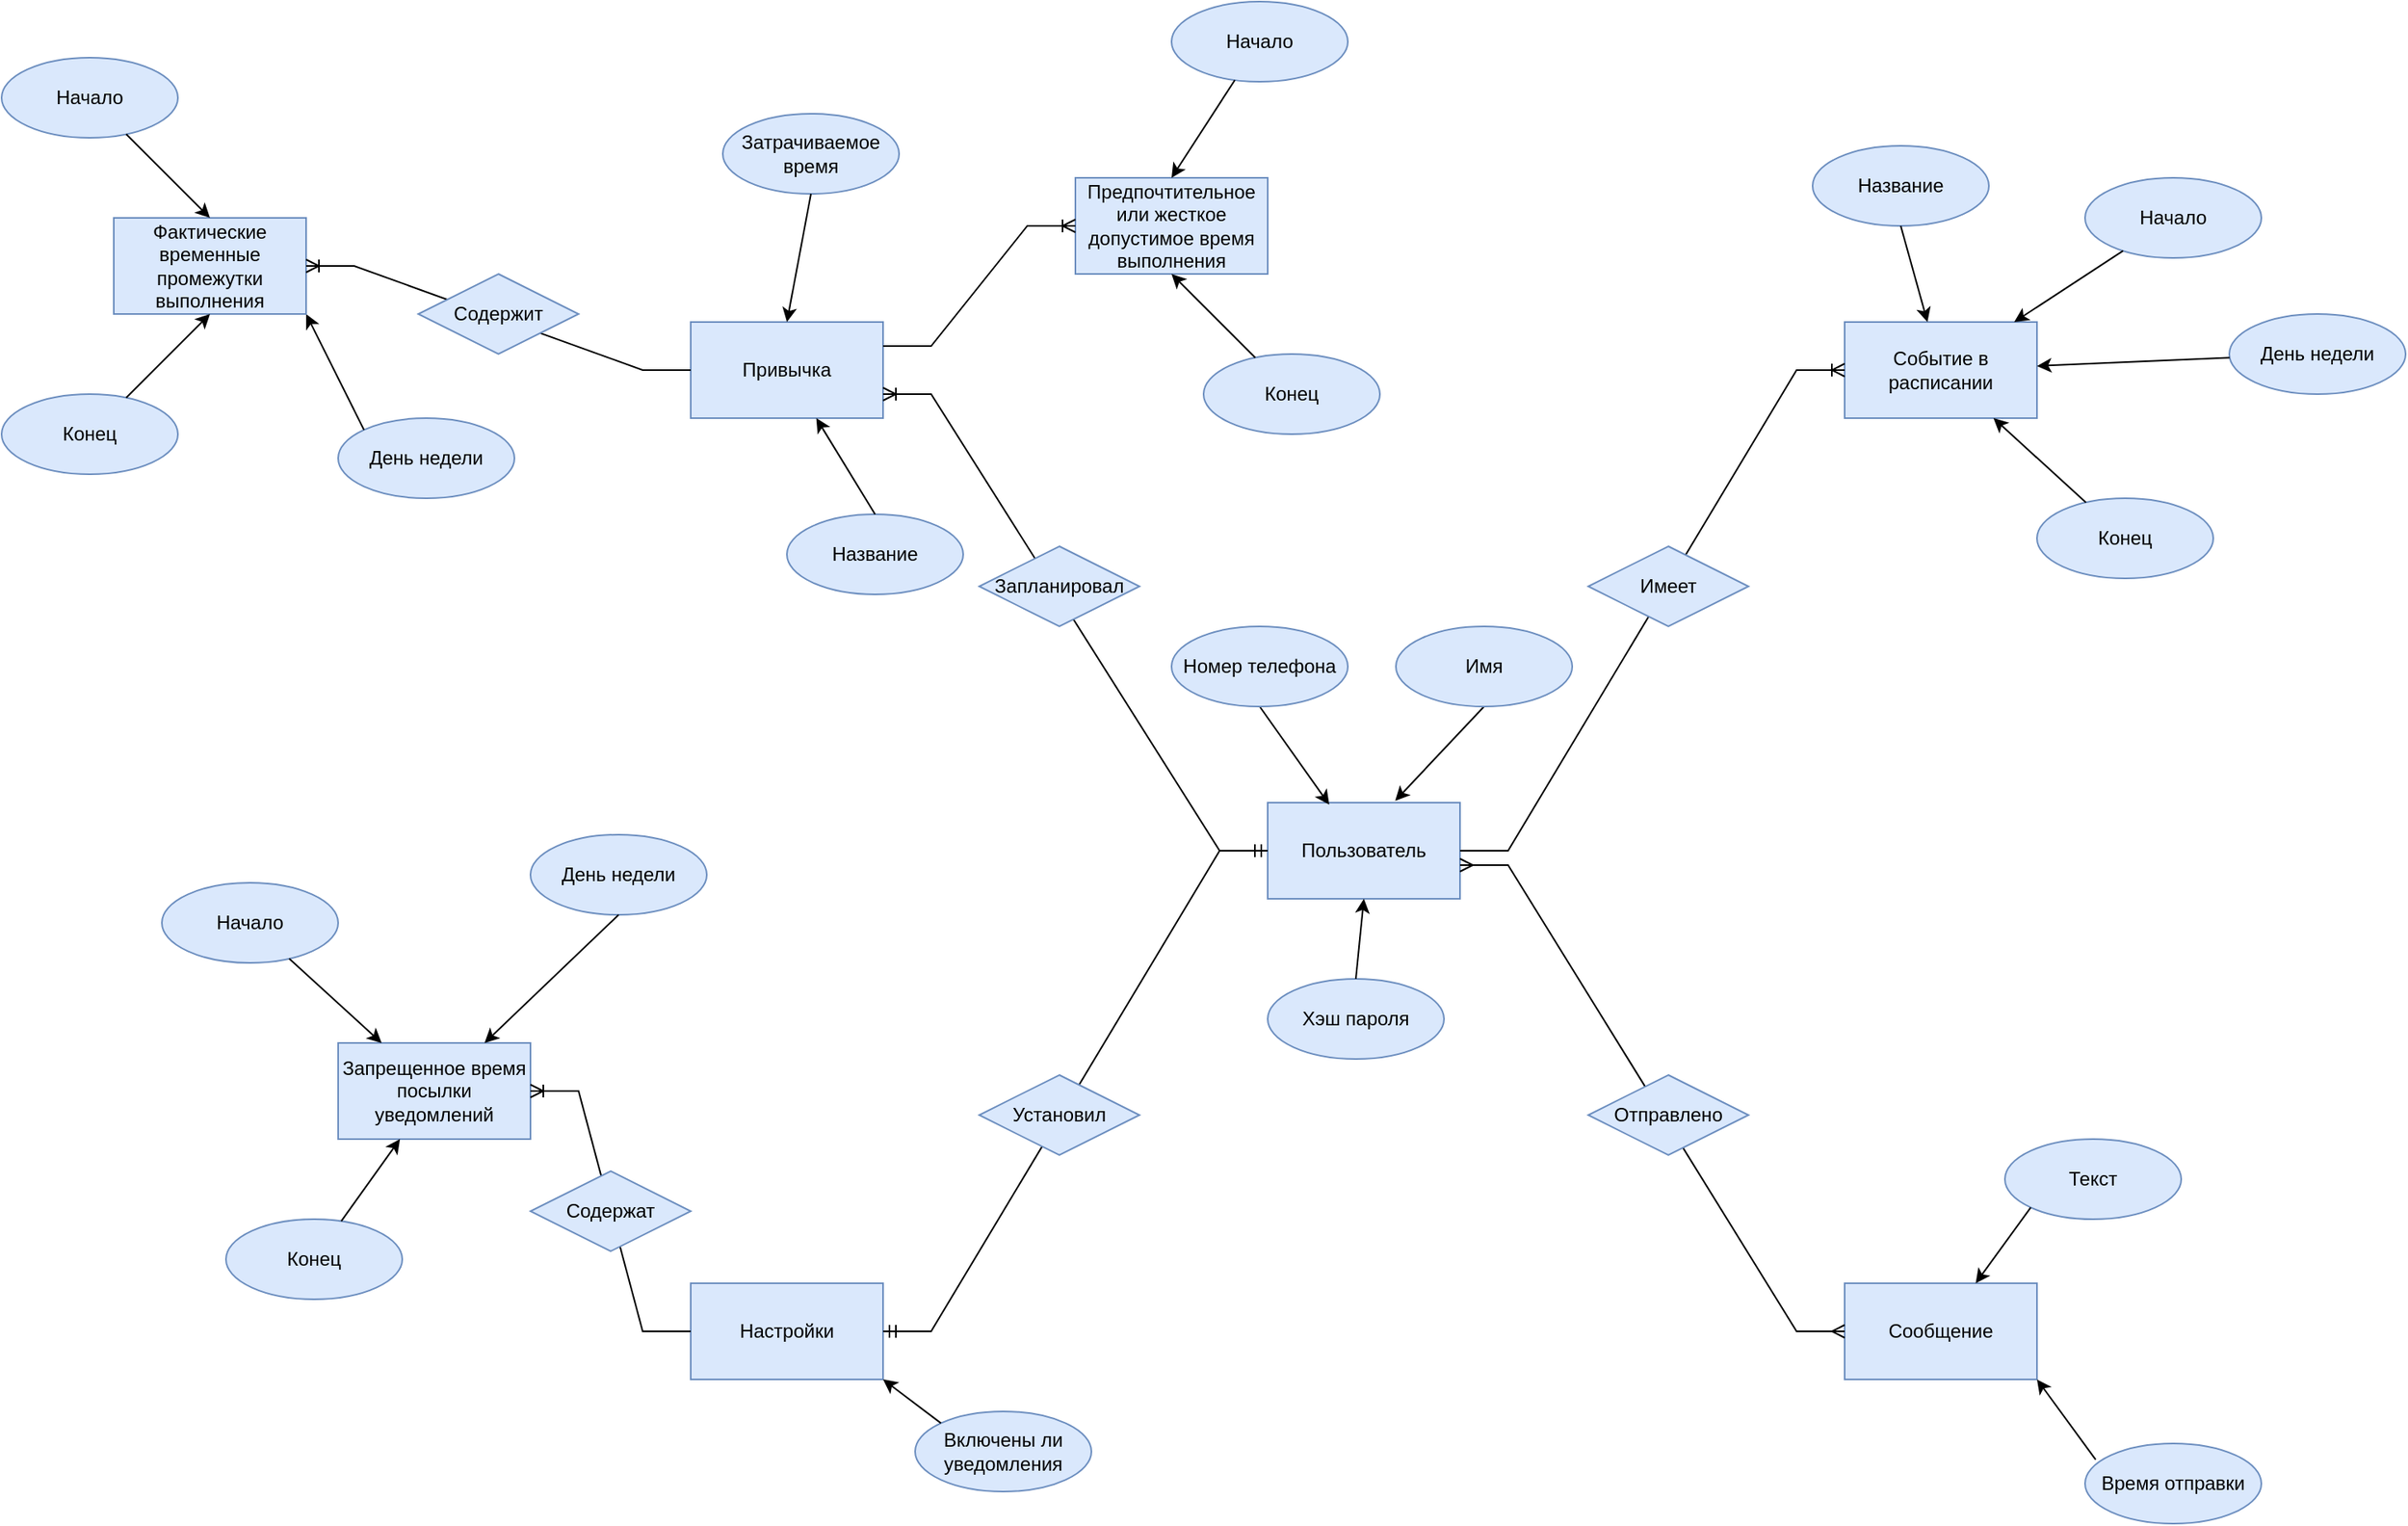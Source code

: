 <mxfile version="26.1.1">
  <diagram name="Страница — 1" id="_RMS8VTq_l6xFwVPi96l">
    <mxGraphModel dx="1768" dy="1813" grid="1" gridSize="10" guides="1" tooltips="1" connect="1" arrows="1" fold="1" page="1" pageScale="1" pageWidth="827" pageHeight="1169" math="0" shadow="0">
      <root>
        <mxCell id="0" />
        <mxCell id="1" parent="0" />
        <mxCell id="XTsITJuGgq2ORjFpMyS3-1" value="Пользователь" style="rounded=0;whiteSpace=wrap;html=1;fillColor=#dae8fc;strokeColor=#6c8ebf;" parent="1" vertex="1">
          <mxGeometry x="360" y="300" width="120" height="60" as="geometry" />
        </mxCell>
        <mxCell id="XTsITJuGgq2ORjFpMyS3-4" value="" style="endArrow=classic;html=1;rounded=0;exitX=0.5;exitY=1;exitDx=0;exitDy=0;entryX=0.32;entryY=0.021;entryDx=0;entryDy=0;entryPerimeter=0;" parent="1" source="XTsITJuGgq2ORjFpMyS3-11" target="XTsITJuGgq2ORjFpMyS3-1" edge="1">
          <mxGeometry width="50" height="50" relative="1" as="geometry">
            <mxPoint x="319.749" y="274.142" as="sourcePoint" />
            <mxPoint x="410" y="300" as="targetPoint" />
          </mxGeometry>
        </mxCell>
        <mxCell id="XTsITJuGgq2ORjFpMyS3-7" value="" style="endArrow=classic;html=1;rounded=0;exitX=0.5;exitY=1;exitDx=0;exitDy=0;entryX=0.663;entryY=-0.019;entryDx=0;entryDy=0;entryPerimeter=0;" parent="1" source="XTsITJuGgq2ORjFpMyS3-9" target="XTsITJuGgq2ORjFpMyS3-1" edge="1">
          <mxGeometry width="50" height="50" relative="1" as="geometry">
            <mxPoint x="395" y="240" as="sourcePoint" />
            <mxPoint x="440" y="310" as="targetPoint" />
          </mxGeometry>
        </mxCell>
        <mxCell id="XTsITJuGgq2ORjFpMyS3-8" value="Событие в расписании" style="rounded=0;whiteSpace=wrap;html=1;fillColor=#dae8fc;strokeColor=#6c8ebf;" parent="1" vertex="1">
          <mxGeometry x="720" width="120" height="60" as="geometry" />
        </mxCell>
        <mxCell id="XTsITJuGgq2ORjFpMyS3-9" value="Имя" style="ellipse;whiteSpace=wrap;html=1;align=center;fillColor=#dae8fc;strokeColor=#6c8ebf;" parent="1" vertex="1">
          <mxGeometry x="440" y="190" width="110" height="50" as="geometry" />
        </mxCell>
        <mxCell id="XTsITJuGgq2ORjFpMyS3-11" value="Номер телефона" style="ellipse;whiteSpace=wrap;html=1;align=center;fillColor=#dae8fc;strokeColor=#6c8ebf;" parent="1" vertex="1">
          <mxGeometry x="300" y="190" width="110" height="50" as="geometry" />
        </mxCell>
        <mxCell id="XTsITJuGgq2ORjFpMyS3-13" value="" style="edgeStyle=entityRelationEdgeStyle;fontSize=12;html=1;endArrow=ERoneToMany;rounded=0;entryX=0;entryY=0.5;entryDx=0;entryDy=0;exitX=1;exitY=0.5;exitDx=0;exitDy=0;" parent="1" source="XTsITJuGgq2ORjFpMyS3-1" target="XTsITJuGgq2ORjFpMyS3-8" edge="1">
          <mxGeometry width="100" height="100" relative="1" as="geometry">
            <mxPoint x="360" y="380" as="sourcePoint" />
            <mxPoint x="460" y="280" as="targetPoint" />
          </mxGeometry>
        </mxCell>
        <mxCell id="XTsITJuGgq2ORjFpMyS3-12" value="Имеет" style="shape=rhombus;perimeter=rhombusPerimeter;whiteSpace=wrap;html=1;align=center;fillColor=#dae8fc;strokeColor=#6c8ebf;" parent="1" vertex="1">
          <mxGeometry x="560" y="140" width="100" height="50" as="geometry" />
        </mxCell>
        <mxCell id="XTsITJuGgq2ORjFpMyS3-14" value="Сообщение" style="whiteSpace=wrap;html=1;align=center;fillColor=#dae8fc;strokeColor=#6c8ebf;" parent="1" vertex="1">
          <mxGeometry x="720" y="600" width="120" height="60" as="geometry" />
        </mxCell>
        <mxCell id="XTsITJuGgq2ORjFpMyS3-19" value="Настройки" style="whiteSpace=wrap;html=1;align=center;fillColor=#dae8fc;strokeColor=#6c8ebf;" parent="1" vertex="1">
          <mxGeometry y="600" width="120" height="60" as="geometry" />
        </mxCell>
        <mxCell id="XTsITJuGgq2ORjFpMyS3-22" value="" style="edgeStyle=entityRelationEdgeStyle;fontSize=12;html=1;endArrow=ERmandOne;startArrow=ERmandOne;rounded=0;exitX=1;exitY=0.5;exitDx=0;exitDy=0;entryX=0;entryY=0.5;entryDx=0;entryDy=0;" parent="1" source="XTsITJuGgq2ORjFpMyS3-19" target="XTsITJuGgq2ORjFpMyS3-1" edge="1">
          <mxGeometry width="100" height="100" relative="1" as="geometry">
            <mxPoint x="380" y="450" as="sourcePoint" />
            <mxPoint x="480" y="350" as="targetPoint" />
            <Array as="points">
              <mxPoint x="200" y="480" />
            </Array>
          </mxGeometry>
        </mxCell>
        <mxCell id="XTsITJuGgq2ORjFpMyS3-20" value="Установил" style="shape=rhombus;perimeter=rhombusPerimeter;whiteSpace=wrap;html=1;align=center;fillColor=#dae8fc;strokeColor=#6c8ebf;" parent="1" vertex="1">
          <mxGeometry x="180" y="470" width="100" height="50" as="geometry" />
        </mxCell>
        <mxCell id="XTsITJuGgq2ORjFpMyS3-23" value="Привычка" style="rounded=0;whiteSpace=wrap;html=1;fillColor=#dae8fc;strokeColor=#6c8ebf;" parent="1" vertex="1">
          <mxGeometry width="120" height="60" as="geometry" />
        </mxCell>
        <mxCell id="XTsITJuGgq2ORjFpMyS3-24" value="" style="edgeStyle=entityRelationEdgeStyle;fontSize=12;html=1;endArrow=ERoneToMany;rounded=0;exitX=0;exitY=0.5;exitDx=0;exitDy=0;entryX=1;entryY=0.75;entryDx=0;entryDy=0;" parent="1" source="XTsITJuGgq2ORjFpMyS3-1" target="XTsITJuGgq2ORjFpMyS3-23" edge="1">
          <mxGeometry width="100" height="100" relative="1" as="geometry">
            <mxPoint x="200" y="380" as="sourcePoint" />
            <mxPoint x="410" y="270" as="targetPoint" />
          </mxGeometry>
        </mxCell>
        <mxCell id="XTsITJuGgq2ORjFpMyS3-27" value="Хэш пароля" style="ellipse;whiteSpace=wrap;html=1;align=center;fillColor=#dae8fc;strokeColor=#6c8ebf;" parent="1" vertex="1">
          <mxGeometry x="360" y="410" width="110" height="50" as="geometry" />
        </mxCell>
        <mxCell id="XTsITJuGgq2ORjFpMyS3-28" value="Включены ли уведомления" style="ellipse;whiteSpace=wrap;html=1;align=center;fillColor=#dae8fc;strokeColor=#6c8ebf;" parent="1" vertex="1">
          <mxGeometry x="140" y="680" width="110" height="50" as="geometry" />
        </mxCell>
        <mxCell id="XTsITJuGgq2ORjFpMyS3-30" value="" style="endArrow=classic;html=1;rounded=0;exitX=0.5;exitY=0;exitDx=0;exitDy=0;entryX=0.5;entryY=1;entryDx=0;entryDy=0;" parent="1" source="XTsITJuGgq2ORjFpMyS3-27" target="XTsITJuGgq2ORjFpMyS3-1" edge="1">
          <mxGeometry width="50" height="50" relative="1" as="geometry">
            <mxPoint x="400" y="370" as="sourcePoint" />
            <mxPoint x="450" y="320" as="targetPoint" />
          </mxGeometry>
        </mxCell>
        <mxCell id="XTsITJuGgq2ORjFpMyS3-31" value="Запланировал" style="shape=rhombus;perimeter=rhombusPerimeter;whiteSpace=wrap;html=1;align=center;fillColor=#dae8fc;strokeColor=#6c8ebf;" parent="1" vertex="1">
          <mxGeometry x="180" y="140" width="100" height="50" as="geometry" />
        </mxCell>
        <mxCell id="XTsITJuGgq2ORjFpMyS3-34" value="Название" style="ellipse;whiteSpace=wrap;html=1;align=center;fillColor=#dae8fc;strokeColor=#6c8ebf;" parent="1" vertex="1">
          <mxGeometry x="60" y="120" width="110" height="50" as="geometry" />
        </mxCell>
        <mxCell id="XTsITJuGgq2ORjFpMyS3-35" value="День недели" style="ellipse;whiteSpace=wrap;html=1;align=center;fillColor=#dae8fc;strokeColor=#6c8ebf;" parent="1" vertex="1">
          <mxGeometry x="-220" y="60" width="110" height="50" as="geometry" />
        </mxCell>
        <mxCell id="XTsITJuGgq2ORjFpMyS3-38" value="Затрачиваемое время" style="ellipse;whiteSpace=wrap;html=1;align=center;fillColor=#dae8fc;strokeColor=#6c8ebf;" parent="1" vertex="1">
          <mxGeometry x="20" y="-130" width="110" height="50" as="geometry" />
        </mxCell>
        <mxCell id="XTsITJuGgq2ORjFpMyS3-40" value="" style="endArrow=classic;html=1;rounded=0;exitX=0.5;exitY=1;exitDx=0;exitDy=0;entryX=0.5;entryY=0;entryDx=0;entryDy=0;" parent="1" source="XTsITJuGgq2ORjFpMyS3-38" target="XTsITJuGgq2ORjFpMyS3-23" edge="1">
          <mxGeometry width="50" height="50" relative="1" as="geometry">
            <mxPoint x="290" y="180" as="sourcePoint" />
            <mxPoint x="340" y="130" as="targetPoint" />
          </mxGeometry>
        </mxCell>
        <mxCell id="XTsITJuGgq2ORjFpMyS3-43" value="" style="endArrow=classic;html=1;rounded=0;exitX=0;exitY=0;exitDx=0;exitDy=0;entryX=1;entryY=1;entryDx=0;entryDy=0;" parent="1" source="XTsITJuGgq2ORjFpMyS3-35" target="XTsITJuGgq2ORjFpMyS3-61" edge="1">
          <mxGeometry width="50" height="50" relative="1" as="geometry">
            <mxPoint x="290" y="180" as="sourcePoint" />
            <mxPoint x="340" y="130" as="targetPoint" />
          </mxGeometry>
        </mxCell>
        <mxCell id="XTsITJuGgq2ORjFpMyS3-44" value="" style="endArrow=classic;html=1;rounded=0;exitX=0.5;exitY=0;exitDx=0;exitDy=0;" parent="1" source="XTsITJuGgq2ORjFpMyS3-34" target="XTsITJuGgq2ORjFpMyS3-23" edge="1">
          <mxGeometry width="50" height="50" relative="1" as="geometry">
            <mxPoint x="290" y="180" as="sourcePoint" />
            <mxPoint x="340" y="130" as="targetPoint" />
          </mxGeometry>
        </mxCell>
        <mxCell id="XTsITJuGgq2ORjFpMyS3-45" value="" style="endArrow=classic;html=1;rounded=0;exitX=0;exitY=0;exitDx=0;exitDy=0;entryX=1;entryY=1;entryDx=0;entryDy=0;" parent="1" source="XTsITJuGgq2ORjFpMyS3-28" target="XTsITJuGgq2ORjFpMyS3-19" edge="1">
          <mxGeometry width="50" height="50" relative="1" as="geometry">
            <mxPoint x="320" y="570" as="sourcePoint" />
            <mxPoint x="370" y="520" as="targetPoint" />
          </mxGeometry>
        </mxCell>
        <mxCell id="XTsITJuGgq2ORjFpMyS3-49" value="Название" style="ellipse;whiteSpace=wrap;html=1;align=center;fillColor=#dae8fc;strokeColor=#6c8ebf;" parent="1" vertex="1">
          <mxGeometry x="700" y="-110" width="110" height="50" as="geometry" />
        </mxCell>
        <mxCell id="XTsITJuGgq2ORjFpMyS3-50" value="День недели" style="ellipse;whiteSpace=wrap;html=1;align=center;fillColor=#dae8fc;strokeColor=#6c8ebf;" parent="1" vertex="1">
          <mxGeometry x="960" y="-5" width="110" height="50" as="geometry" />
        </mxCell>
        <mxCell id="XTsITJuGgq2ORjFpMyS3-52" value="" style="endArrow=classic;html=1;rounded=0;exitX=0.5;exitY=1;exitDx=0;exitDy=0;" parent="1" source="XTsITJuGgq2ORjFpMyS3-49" target="XTsITJuGgq2ORjFpMyS3-8" edge="1">
          <mxGeometry width="50" height="50" relative="1" as="geometry">
            <mxPoint x="1000" y="170" as="sourcePoint" />
            <mxPoint x="748" y="50" as="targetPoint" />
          </mxGeometry>
        </mxCell>
        <mxCell id="XTsITJuGgq2ORjFpMyS3-57" value="Текст" style="ellipse;whiteSpace=wrap;html=1;align=center;fillColor=#dae8fc;strokeColor=#6c8ebf;" parent="1" vertex="1">
          <mxGeometry x="820" y="510" width="110" height="50" as="geometry" />
        </mxCell>
        <mxCell id="XTsITJuGgq2ORjFpMyS3-58" value="" style="endArrow=classic;html=1;rounded=0;exitX=0;exitY=1;exitDx=0;exitDy=0;" parent="1" source="XTsITJuGgq2ORjFpMyS3-57" target="XTsITJuGgq2ORjFpMyS3-14" edge="1">
          <mxGeometry width="50" height="50" relative="1" as="geometry">
            <mxPoint x="670" y="560" as="sourcePoint" />
            <mxPoint x="720" y="510" as="targetPoint" />
          </mxGeometry>
        </mxCell>
        <mxCell id="XTsITJuGgq2ORjFpMyS3-59" value="Время отправки" style="ellipse;whiteSpace=wrap;html=1;align=center;fillColor=#dae8fc;strokeColor=#6c8ebf;" parent="1" vertex="1">
          <mxGeometry x="870" y="700" width="110" height="50" as="geometry" />
        </mxCell>
        <mxCell id="XTsITJuGgq2ORjFpMyS3-60" value="" style="endArrow=classic;html=1;rounded=0;exitX=0.06;exitY=0.201;exitDx=0;exitDy=0;exitPerimeter=0;entryX=1;entryY=1;entryDx=0;entryDy=0;" parent="1" source="XTsITJuGgq2ORjFpMyS3-59" target="XTsITJuGgq2ORjFpMyS3-14" edge="1">
          <mxGeometry width="50" height="50" relative="1" as="geometry">
            <mxPoint x="670" y="560" as="sourcePoint" />
            <mxPoint x="720" y="510" as="targetPoint" />
          </mxGeometry>
        </mxCell>
        <mxCell id="XTsITJuGgq2ORjFpMyS3-61" value="Фактические временные промежутки выполнения" style="rounded=0;whiteSpace=wrap;html=1;fillColor=#dae8fc;strokeColor=#6c8ebf;" parent="1" vertex="1">
          <mxGeometry x="-360" y="-65" width="120" height="60" as="geometry" />
        </mxCell>
        <mxCell id="XTsITJuGgq2ORjFpMyS3-64" value="" style="edgeStyle=entityRelationEdgeStyle;fontSize=12;html=1;endArrow=ERoneToMany;rounded=0;exitX=0;exitY=0.5;exitDx=0;exitDy=0;" parent="1" source="XTsITJuGgq2ORjFpMyS3-23" target="XTsITJuGgq2ORjFpMyS3-61" edge="1">
          <mxGeometry width="100" height="100" relative="1" as="geometry">
            <mxPoint x="90" y="240" as="sourcePoint" />
            <mxPoint x="-10" y="340" as="targetPoint" />
            <Array as="points">
              <mxPoint x="-20" y="30" />
            </Array>
          </mxGeometry>
        </mxCell>
        <mxCell id="XTsITJuGgq2ORjFpMyS3-65" value="Начало" style="ellipse;whiteSpace=wrap;html=1;align=center;fillColor=#dae8fc;strokeColor=#6c8ebf;" parent="1" vertex="1">
          <mxGeometry x="-430" y="-165" width="110" height="50" as="geometry" />
        </mxCell>
        <mxCell id="XTsITJuGgq2ORjFpMyS3-66" value="" style="endArrow=classic;html=1;rounded=0;entryX=0.5;entryY=0;entryDx=0;entryDy=0;" parent="1" source="XTsITJuGgq2ORjFpMyS3-65" target="XTsITJuGgq2ORjFpMyS3-61" edge="1">
          <mxGeometry width="50" height="50" relative="1" as="geometry">
            <mxPoint x="-90" y="-55" as="sourcePoint" />
            <mxPoint x="-40" y="-105" as="targetPoint" />
          </mxGeometry>
        </mxCell>
        <mxCell id="XTsITJuGgq2ORjFpMyS3-67" value="Конец" style="ellipse;whiteSpace=wrap;html=1;align=center;fillColor=#dae8fc;strokeColor=#6c8ebf;" parent="1" vertex="1">
          <mxGeometry x="-430" y="45" width="110" height="50" as="geometry" />
        </mxCell>
        <mxCell id="XTsITJuGgq2ORjFpMyS3-68" value="" style="endArrow=classic;html=1;rounded=0;entryX=0.5;entryY=1;entryDx=0;entryDy=0;" parent="1" source="XTsITJuGgq2ORjFpMyS3-67" target="XTsITJuGgq2ORjFpMyS3-61" edge="1">
          <mxGeometry width="50" height="50" relative="1" as="geometry">
            <mxPoint x="-326" y="45" as="sourcePoint" />
            <mxPoint x="-274" y="97" as="targetPoint" />
          </mxGeometry>
        </mxCell>
        <mxCell id="mqxe7t2kT96MH7PXwpXo-1" value="Запрещенное время посылки уведомлений" style="rounded=0;whiteSpace=wrap;html=1;fillColor=#dae8fc;strokeColor=#6c8ebf;" parent="1" vertex="1">
          <mxGeometry x="-220" y="450" width="120" height="60" as="geometry" />
        </mxCell>
        <mxCell id="mqxe7t2kT96MH7PXwpXo-2" value="Начало" style="ellipse;whiteSpace=wrap;html=1;align=center;fillColor=#dae8fc;strokeColor=#6c8ebf;" parent="1" vertex="1">
          <mxGeometry x="-330" y="350" width="110" height="50" as="geometry" />
        </mxCell>
        <mxCell id="mqxe7t2kT96MH7PXwpXo-3" value="" style="endArrow=classic;html=1;rounded=0;" parent="1" source="mqxe7t2kT96MH7PXwpXo-2" target="mqxe7t2kT96MH7PXwpXo-1" edge="1">
          <mxGeometry width="50" height="50" relative="1" as="geometry">
            <mxPoint x="50" y="460" as="sourcePoint" />
            <mxPoint x="100" y="410" as="targetPoint" />
          </mxGeometry>
        </mxCell>
        <mxCell id="mqxe7t2kT96MH7PXwpXo-4" value="Конец" style="ellipse;whiteSpace=wrap;html=1;align=center;fillColor=#dae8fc;strokeColor=#6c8ebf;" parent="1" vertex="1">
          <mxGeometry x="-290" y="560" width="110" height="50" as="geometry" />
        </mxCell>
        <mxCell id="mqxe7t2kT96MH7PXwpXo-5" value="" style="endArrow=classic;html=1;rounded=0;" parent="1" source="mqxe7t2kT96MH7PXwpXo-4" target="mqxe7t2kT96MH7PXwpXo-1" edge="1">
          <mxGeometry width="50" height="50" relative="1" as="geometry">
            <mxPoint x="-186" y="560" as="sourcePoint" />
            <mxPoint x="-134" y="612" as="targetPoint" />
          </mxGeometry>
        </mxCell>
        <mxCell id="mqxe7t2kT96MH7PXwpXo-7" value="" style="edgeStyle=entityRelationEdgeStyle;fontSize=12;html=1;endArrow=ERoneToMany;rounded=0;entryX=1;entryY=0.5;entryDx=0;entryDy=0;exitX=0;exitY=0.5;exitDx=0;exitDy=0;" parent="1" source="XTsITJuGgq2ORjFpMyS3-19" target="mqxe7t2kT96MH7PXwpXo-1" edge="1">
          <mxGeometry width="100" height="100" relative="1" as="geometry">
            <mxPoint x="-50" y="610" as="sourcePoint" />
            <mxPoint x="-80" y="520" as="targetPoint" />
          </mxGeometry>
        </mxCell>
        <mxCell id="mqxe7t2kT96MH7PXwpXo-9" value="Начало" style="ellipse;whiteSpace=wrap;html=1;align=center;fillColor=#dae8fc;strokeColor=#6c8ebf;" parent="1" vertex="1">
          <mxGeometry x="870" y="-90" width="110" height="50" as="geometry" />
        </mxCell>
        <mxCell id="mqxe7t2kT96MH7PXwpXo-10" value="" style="endArrow=classic;html=1;rounded=0;" parent="1" source="mqxe7t2kT96MH7PXwpXo-9" target="XTsITJuGgq2ORjFpMyS3-8" edge="1">
          <mxGeometry width="50" height="50" relative="1" as="geometry">
            <mxPoint x="1300" y="140" as="sourcePoint" />
            <mxPoint x="1350" y="90" as="targetPoint" />
          </mxGeometry>
        </mxCell>
        <mxCell id="mqxe7t2kT96MH7PXwpXo-11" value="Конец" style="ellipse;whiteSpace=wrap;html=1;align=center;fillColor=#dae8fc;strokeColor=#6c8ebf;" parent="1" vertex="1">
          <mxGeometry x="840" y="110" width="110" height="50" as="geometry" />
        </mxCell>
        <mxCell id="mqxe7t2kT96MH7PXwpXo-12" value="" style="endArrow=classic;html=1;rounded=0;" parent="1" source="mqxe7t2kT96MH7PXwpXo-11" target="XTsITJuGgq2ORjFpMyS3-8" edge="1">
          <mxGeometry width="50" height="50" relative="1" as="geometry">
            <mxPoint x="1064" y="240" as="sourcePoint" />
            <mxPoint x="1116" y="292" as="targetPoint" />
          </mxGeometry>
        </mxCell>
        <mxCell id="mqxe7t2kT96MH7PXwpXo-14" value="Содержат" style="shape=rhombus;perimeter=rhombusPerimeter;whiteSpace=wrap;html=1;align=center;fillColor=#dae8fc;strokeColor=#6c8ebf;" parent="1" vertex="1">
          <mxGeometry x="-100" y="530" width="100" height="50" as="geometry" />
        </mxCell>
        <mxCell id="mqxe7t2kT96MH7PXwpXo-15" value="Содержит" style="shape=rhombus;perimeter=rhombusPerimeter;whiteSpace=wrap;html=1;align=center;fillColor=#dae8fc;strokeColor=#6c8ebf;" parent="1" vertex="1">
          <mxGeometry x="-170" y="-30" width="100" height="50" as="geometry" />
        </mxCell>
        <mxCell id="mqxe7t2kT96MH7PXwpXo-19" value="Предпочтительное или жесткое допустимое время выполнения" style="rounded=0;whiteSpace=wrap;html=1;fillColor=#dae8fc;strokeColor=#6c8ebf;flipH=1;" parent="1" vertex="1">
          <mxGeometry x="240" y="-90" width="120" height="60" as="geometry" />
        </mxCell>
        <mxCell id="mqxe7t2kT96MH7PXwpXo-20" value="Начало" style="ellipse;whiteSpace=wrap;html=1;align=center;fillColor=#dae8fc;strokeColor=#6c8ebf;flipH=1;" parent="1" vertex="1">
          <mxGeometry x="300" y="-200" width="110" height="50" as="geometry" />
        </mxCell>
        <mxCell id="mqxe7t2kT96MH7PXwpXo-21" value="" style="endArrow=classic;html=1;rounded=0;entryX=0.5;entryY=0;entryDx=0;entryDy=0;" parent="1" source="mqxe7t2kT96MH7PXwpXo-20" target="mqxe7t2kT96MH7PXwpXo-19" edge="1">
          <mxGeometry width="50" height="50" relative="1" as="geometry">
            <mxPoint x="37.759" y="-80" as="sourcePoint" />
            <mxPoint x="-12.241" y="-130" as="targetPoint" />
          </mxGeometry>
        </mxCell>
        <mxCell id="mqxe7t2kT96MH7PXwpXo-22" value="Конец" style="ellipse;whiteSpace=wrap;html=1;align=center;fillColor=#dae8fc;strokeColor=#6c8ebf;flipH=1;" parent="1" vertex="1">
          <mxGeometry x="320" y="20" width="110" height="50" as="geometry" />
        </mxCell>
        <mxCell id="mqxe7t2kT96MH7PXwpXo-23" value="" style="endArrow=classic;html=1;rounded=0;entryX=0.5;entryY=1;entryDx=0;entryDy=0;" parent="1" source="mqxe7t2kT96MH7PXwpXo-22" target="mqxe7t2kT96MH7PXwpXo-19" edge="1">
          <mxGeometry width="50" height="50" relative="1" as="geometry">
            <mxPoint x="273.759" y="20" as="sourcePoint" />
            <mxPoint x="221.759" y="72" as="targetPoint" />
          </mxGeometry>
        </mxCell>
        <mxCell id="mqxe7t2kT96MH7PXwpXo-24" value="" style="edgeStyle=entityRelationEdgeStyle;fontSize=12;html=1;endArrow=ERoneToMany;rounded=0;entryX=0;entryY=0.5;entryDx=0;entryDy=0;exitX=1;exitY=0.25;exitDx=0;exitDy=0;" parent="1" source="XTsITJuGgq2ORjFpMyS3-23" target="mqxe7t2kT96MH7PXwpXo-19" edge="1">
          <mxGeometry width="100" height="100" relative="1" as="geometry">
            <mxPoint x="50" y="220" as="sourcePoint" />
            <mxPoint x="150" y="120" as="targetPoint" />
          </mxGeometry>
        </mxCell>
        <mxCell id="mqxe7t2kT96MH7PXwpXo-25" value="День недели" style="ellipse;whiteSpace=wrap;html=1;align=center;fillColor=#dae8fc;strokeColor=#6c8ebf;" parent="1" vertex="1">
          <mxGeometry x="-100" y="320" width="110" height="50" as="geometry" />
        </mxCell>
        <mxCell id="mqxe7t2kT96MH7PXwpXo-27" value="" style="endArrow=classic;html=1;rounded=0;exitX=0.5;exitY=1;exitDx=0;exitDy=0;" parent="1" source="mqxe7t2kT96MH7PXwpXo-25" target="mqxe7t2kT96MH7PXwpXo-1" edge="1">
          <mxGeometry width="50" height="50" relative="1" as="geometry">
            <mxPoint x="90" y="520" as="sourcePoint" />
            <mxPoint x="140" y="470" as="targetPoint" />
          </mxGeometry>
        </mxCell>
        <mxCell id="mqxe7t2kT96MH7PXwpXo-29" value="" style="endArrow=classic;html=1;rounded=0;" parent="1" source="XTsITJuGgq2ORjFpMyS3-50" target="XTsITJuGgq2ORjFpMyS3-8" edge="1">
          <mxGeometry width="50" height="50" relative="1" as="geometry">
            <mxPoint x="660" y="240" as="sourcePoint" />
            <mxPoint x="710" y="190" as="targetPoint" />
          </mxGeometry>
        </mxCell>
        <mxCell id="NTwswUcXt1kOZ_Q8dFBG-1" value="" style="edgeStyle=entityRelationEdgeStyle;fontSize=12;html=1;endArrow=ERmany;startArrow=ERmany;rounded=0;exitX=1;exitY=0.65;exitDx=0;exitDy=0;exitPerimeter=0;" parent="1" source="XTsITJuGgq2ORjFpMyS3-1" target="XTsITJuGgq2ORjFpMyS3-14" edge="1">
          <mxGeometry width="100" height="100" relative="1" as="geometry">
            <mxPoint x="500" y="240" as="sourcePoint" />
            <mxPoint x="600" y="140" as="targetPoint" />
          </mxGeometry>
        </mxCell>
        <mxCell id="XTsITJuGgq2ORjFpMyS3-16" value="Отправлено" style="shape=rhombus;perimeter=rhombusPerimeter;whiteSpace=wrap;html=1;align=center;fillColor=#dae8fc;strokeColor=#6c8ebf;" parent="1" vertex="1">
          <mxGeometry x="560" y="470" width="100" height="50" as="geometry" />
        </mxCell>
      </root>
    </mxGraphModel>
  </diagram>
</mxfile>
